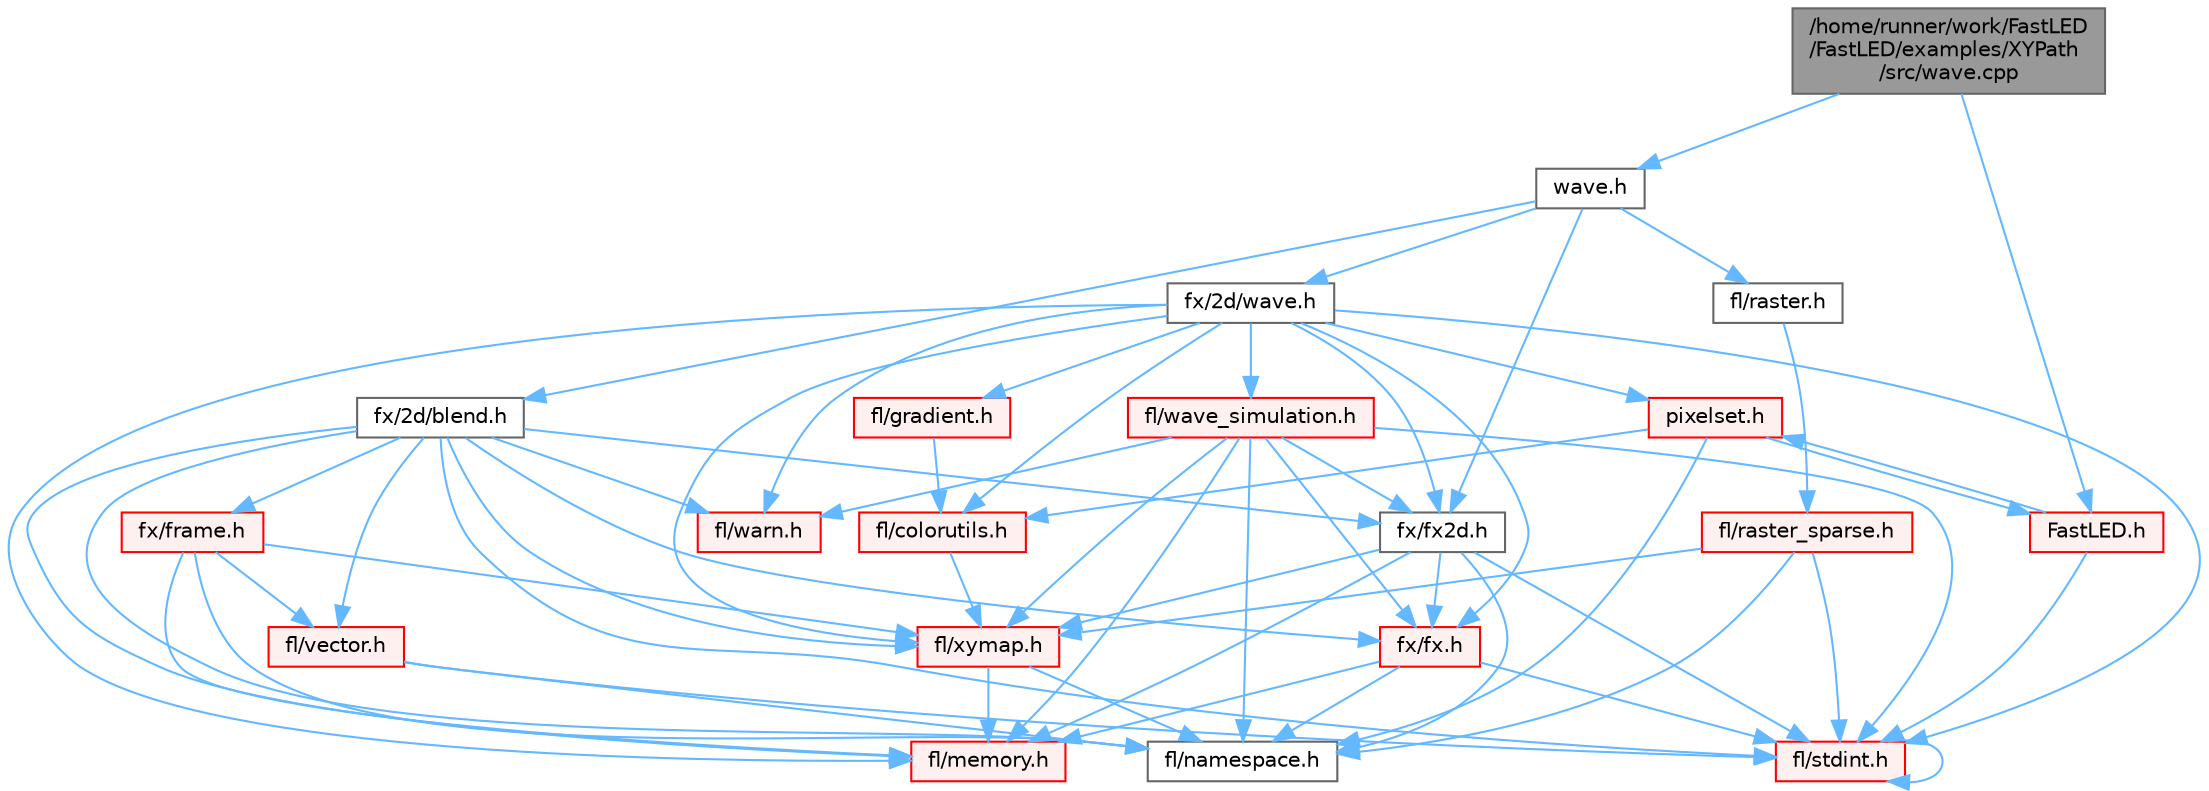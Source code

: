 digraph "/home/runner/work/FastLED/FastLED/examples/XYPath/src/wave.cpp"
{
 // INTERACTIVE_SVG=YES
 // LATEX_PDF_SIZE
  bgcolor="transparent";
  edge [fontname=Helvetica,fontsize=10,labelfontname=Helvetica,labelfontsize=10];
  node [fontname=Helvetica,fontsize=10,shape=box,height=0.2,width=0.4];
  Node1 [id="Node000001",label="/home/runner/work/FastLED\l/FastLED/examples/XYPath\l/src/wave.cpp",height=0.2,width=0.4,color="gray40", fillcolor="grey60", style="filled", fontcolor="black",tooltip=" "];
  Node1 -> Node2 [id="edge1_Node000001_Node000002",color="steelblue1",style="solid",tooltip=" "];
  Node2 [id="Node000002",label="wave.h",height=0.2,width=0.4,color="grey40", fillcolor="white", style="filled",URL="$db/dd3/examples_2_x_y_path_2src_2wave_8h.html",tooltip=" "];
  Node2 -> Node3 [id="edge2_Node000002_Node000003",color="steelblue1",style="solid",tooltip=" "];
  Node3 [id="Node000003",label="fx/2d/blend.h",height=0.2,width=0.4,color="grey40", fillcolor="white", style="filled",URL="$d8/d4e/blend_8h.html",tooltip=" "];
  Node3 -> Node4 [id="edge3_Node000003_Node000004",color="steelblue1",style="solid",tooltip=" "];
  Node4 [id="Node000004",label="fl/stdint.h",height=0.2,width=0.4,color="red", fillcolor="#FFF0F0", style="filled",URL="$df/dd8/stdint_8h.html",tooltip=" "];
  Node4 -> Node4 [id="edge4_Node000004_Node000004",color="steelblue1",style="solid",tooltip=" "];
  Node3 -> Node6 [id="edge5_Node000003_Node000006",color="steelblue1",style="solid",tooltip=" "];
  Node6 [id="Node000006",label="fl/namespace.h",height=0.2,width=0.4,color="grey40", fillcolor="white", style="filled",URL="$df/d2a/namespace_8h.html",tooltip="Implements the FastLED namespace macros."];
  Node3 -> Node7 [id="edge6_Node000003_Node000007",color="steelblue1",style="solid",tooltip=" "];
  Node7 [id="Node000007",label="fl/memory.h",height=0.2,width=0.4,color="red", fillcolor="#FFF0F0", style="filled",URL="$dc/d18/memory_8h.html",tooltip=" "];
  Node3 -> Node28 [id="edge7_Node000003_Node000028",color="steelblue1",style="solid",tooltip=" "];
  Node28 [id="Node000028",label="fl/vector.h",height=0.2,width=0.4,color="red", fillcolor="#FFF0F0", style="filled",URL="$d6/d68/vector_8h.html",tooltip=" "];
  Node28 -> Node4 [id="edge8_Node000028_Node000004",color="steelblue1",style="solid",tooltip=" "];
  Node28 -> Node6 [id="edge9_Node000028_Node000006",color="steelblue1",style="solid",tooltip=" "];
  Node3 -> Node52 [id="edge10_Node000003_Node000052",color="steelblue1",style="solid",tooltip=" "];
  Node52 [id="Node000052",label="fl/warn.h",height=0.2,width=0.4,color="red", fillcolor="#FFF0F0", style="filled",URL="$de/d77/warn_8h.html",tooltip=" "];
  Node3 -> Node64 [id="edge11_Node000003_Node000064",color="steelblue1",style="solid",tooltip=" "];
  Node64 [id="Node000064",label="fl/xymap.h",height=0.2,width=0.4,color="red", fillcolor="#FFF0F0", style="filled",URL="$da/d61/xymap_8h.html",tooltip=" "];
  Node64 -> Node6 [id="edge12_Node000064_Node000006",color="steelblue1",style="solid",tooltip=" "];
  Node64 -> Node7 [id="edge13_Node000064_Node000007",color="steelblue1",style="solid",tooltip=" "];
  Node3 -> Node68 [id="edge14_Node000003_Node000068",color="steelblue1",style="solid",tooltip=" "];
  Node68 [id="Node000068",label="fx/frame.h",height=0.2,width=0.4,color="red", fillcolor="#FFF0F0", style="filled",URL="$df/d7d/frame_8h.html",tooltip=" "];
  Node68 -> Node6 [id="edge15_Node000068_Node000006",color="steelblue1",style="solid",tooltip=" "];
  Node68 -> Node7 [id="edge16_Node000068_Node000007",color="steelblue1",style="solid",tooltip=" "];
  Node68 -> Node64 [id="edge17_Node000068_Node000064",color="steelblue1",style="solid",tooltip=" "];
  Node68 -> Node28 [id="edge18_Node000068_Node000028",color="steelblue1",style="solid",tooltip=" "];
  Node3 -> Node70 [id="edge19_Node000003_Node000070",color="steelblue1",style="solid",tooltip=" "];
  Node70 [id="Node000070",label="fx/fx.h",height=0.2,width=0.4,color="red", fillcolor="#FFF0F0", style="filled",URL="$d2/d0c/fx_8h.html",tooltip=" "];
  Node70 -> Node4 [id="edge20_Node000070_Node000004",color="steelblue1",style="solid",tooltip=" "];
  Node70 -> Node6 [id="edge21_Node000070_Node000006",color="steelblue1",style="solid",tooltip=" "];
  Node70 -> Node7 [id="edge22_Node000070_Node000007",color="steelblue1",style="solid",tooltip=" "];
  Node3 -> Node73 [id="edge23_Node000003_Node000073",color="steelblue1",style="solid",tooltip=" "];
  Node73 [id="Node000073",label="fx/fx2d.h",height=0.2,width=0.4,color="grey40", fillcolor="white", style="filled",URL="$d9/d43/fx2d_8h.html",tooltip=" "];
  Node73 -> Node4 [id="edge24_Node000073_Node000004",color="steelblue1",style="solid",tooltip=" "];
  Node73 -> Node6 [id="edge25_Node000073_Node000006",color="steelblue1",style="solid",tooltip=" "];
  Node73 -> Node7 [id="edge26_Node000073_Node000007",color="steelblue1",style="solid",tooltip=" "];
  Node73 -> Node64 [id="edge27_Node000073_Node000064",color="steelblue1",style="solid",tooltip=" "];
  Node73 -> Node70 [id="edge28_Node000073_Node000070",color="steelblue1",style="solid",tooltip=" "];
  Node2 -> Node74 [id="edge29_Node000002_Node000074",color="steelblue1",style="solid",tooltip=" "];
  Node74 [id="Node000074",label="fx/2d/wave.h",height=0.2,width=0.4,color="grey40", fillcolor="white", style="filled",URL="$de/de9/src_2fx_22d_2wave_8h.html",tooltip=" "];
  Node74 -> Node4 [id="edge30_Node000074_Node000004",color="steelblue1",style="solid",tooltip=" "];
  Node74 -> Node52 [id="edge31_Node000074_Node000052",color="steelblue1",style="solid",tooltip=" "];
  Node74 -> Node75 [id="edge32_Node000074_Node000075",color="steelblue1",style="solid",tooltip=" "];
  Node75 [id="Node000075",label="fl/colorutils.h",height=0.2,width=0.4,color="red", fillcolor="#FFF0F0", style="filled",URL="$d7/df9/fl_2colorutils_8h.html",tooltip="Utility functions for color fill, palettes, blending, and more."];
  Node75 -> Node64 [id="edge33_Node000075_Node000064",color="steelblue1",style="solid",tooltip=" "];
  Node74 -> Node80 [id="edge34_Node000074_Node000080",color="steelblue1",style="solid",tooltip=" "];
  Node80 [id="Node000080",label="fl/gradient.h",height=0.2,width=0.4,color="red", fillcolor="#FFF0F0", style="filled",URL="$db/dfe/gradient_8h.html",tooltip=" "];
  Node80 -> Node75 [id="edge35_Node000080_Node000075",color="steelblue1",style="solid",tooltip=" "];
  Node74 -> Node7 [id="edge36_Node000074_Node000007",color="steelblue1",style="solid",tooltip=" "];
  Node74 -> Node82 [id="edge37_Node000074_Node000082",color="steelblue1",style="solid",tooltip=" "];
  Node82 [id="Node000082",label="fl/wave_simulation.h",height=0.2,width=0.4,color="red", fillcolor="#FFF0F0", style="filled",URL="$dc/d36/wave__simulation_8h.html",tooltip=" "];
  Node82 -> Node4 [id="edge38_Node000082_Node000004",color="steelblue1",style="solid",tooltip=" "];
  Node82 -> Node6 [id="edge39_Node000082_Node000006",color="steelblue1",style="solid",tooltip=" "];
  Node82 -> Node52 [id="edge40_Node000082_Node000052",color="steelblue1",style="solid",tooltip=" "];
  Node82 -> Node7 [id="edge41_Node000082_Node000007",color="steelblue1",style="solid",tooltip=" "];
  Node82 -> Node64 [id="edge42_Node000082_Node000064",color="steelblue1",style="solid",tooltip=" "];
  Node82 -> Node70 [id="edge43_Node000082_Node000070",color="steelblue1",style="solid",tooltip=" "];
  Node82 -> Node73 [id="edge44_Node000082_Node000073",color="steelblue1",style="solid",tooltip=" "];
  Node74 -> Node64 [id="edge45_Node000074_Node000064",color="steelblue1",style="solid",tooltip=" "];
  Node74 -> Node70 [id="edge46_Node000074_Node000070",color="steelblue1",style="solid",tooltip=" "];
  Node74 -> Node73 [id="edge47_Node000074_Node000073",color="steelblue1",style="solid",tooltip=" "];
  Node74 -> Node86 [id="edge48_Node000074_Node000086",color="steelblue1",style="solid",tooltip=" "];
  Node86 [id="Node000086",label="pixelset.h",height=0.2,width=0.4,color="red", fillcolor="#FFF0F0", style="filled",URL="$d4/d46/pixelset_8h.html",tooltip="Declares classes for managing logical groups of LEDs."];
  Node86 -> Node6 [id="edge49_Node000086_Node000006",color="steelblue1",style="solid",tooltip=" "];
  Node86 -> Node75 [id="edge50_Node000086_Node000075",color="steelblue1",style="solid",tooltip=" "];
  Node86 -> Node87 [id="edge51_Node000086_Node000087",color="steelblue1",style="solid",tooltip=" "];
  Node87 [id="Node000087",label="FastLED.h",height=0.2,width=0.4,color="red", fillcolor="#FFF0F0", style="filled",URL="$db/d97/_fast_l_e_d_8h.html",tooltip="central include file for FastLED, defines the CFastLED class/object"];
  Node87 -> Node4 [id="edge52_Node000087_Node000004",color="steelblue1",style="solid",tooltip=" "];
  Node87 -> Node86 [id="edge53_Node000087_Node000086",color="steelblue1",style="solid",tooltip=" "];
  Node2 -> Node73 [id="edge54_Node000002_Node000073",color="steelblue1",style="solid",tooltip=" "];
  Node2 -> Node152 [id="edge55_Node000002_Node000152",color="steelblue1",style="solid",tooltip=" "];
  Node152 [id="Node000152",label="fl/raster.h",height=0.2,width=0.4,color="grey40", fillcolor="white", style="filled",URL="$d1/d1e/raster_8h.html",tooltip=" "];
  Node152 -> Node153 [id="edge56_Node000152_Node000153",color="steelblue1",style="solid",tooltip=" "];
  Node153 [id="Node000153",label="fl/raster_sparse.h",height=0.2,width=0.4,color="red", fillcolor="#FFF0F0", style="filled",URL="$d4/df9/raster__sparse_8h.html",tooltip=" "];
  Node153 -> Node4 [id="edge57_Node000153_Node000004",color="steelblue1",style="solid",tooltip=" "];
  Node153 -> Node6 [id="edge58_Node000153_Node000006",color="steelblue1",style="solid",tooltip=" "];
  Node153 -> Node64 [id="edge59_Node000153_Node000064",color="steelblue1",style="solid",tooltip=" "];
  Node1 -> Node87 [id="edge60_Node000001_Node000087",color="steelblue1",style="solid",tooltip=" "];
}
